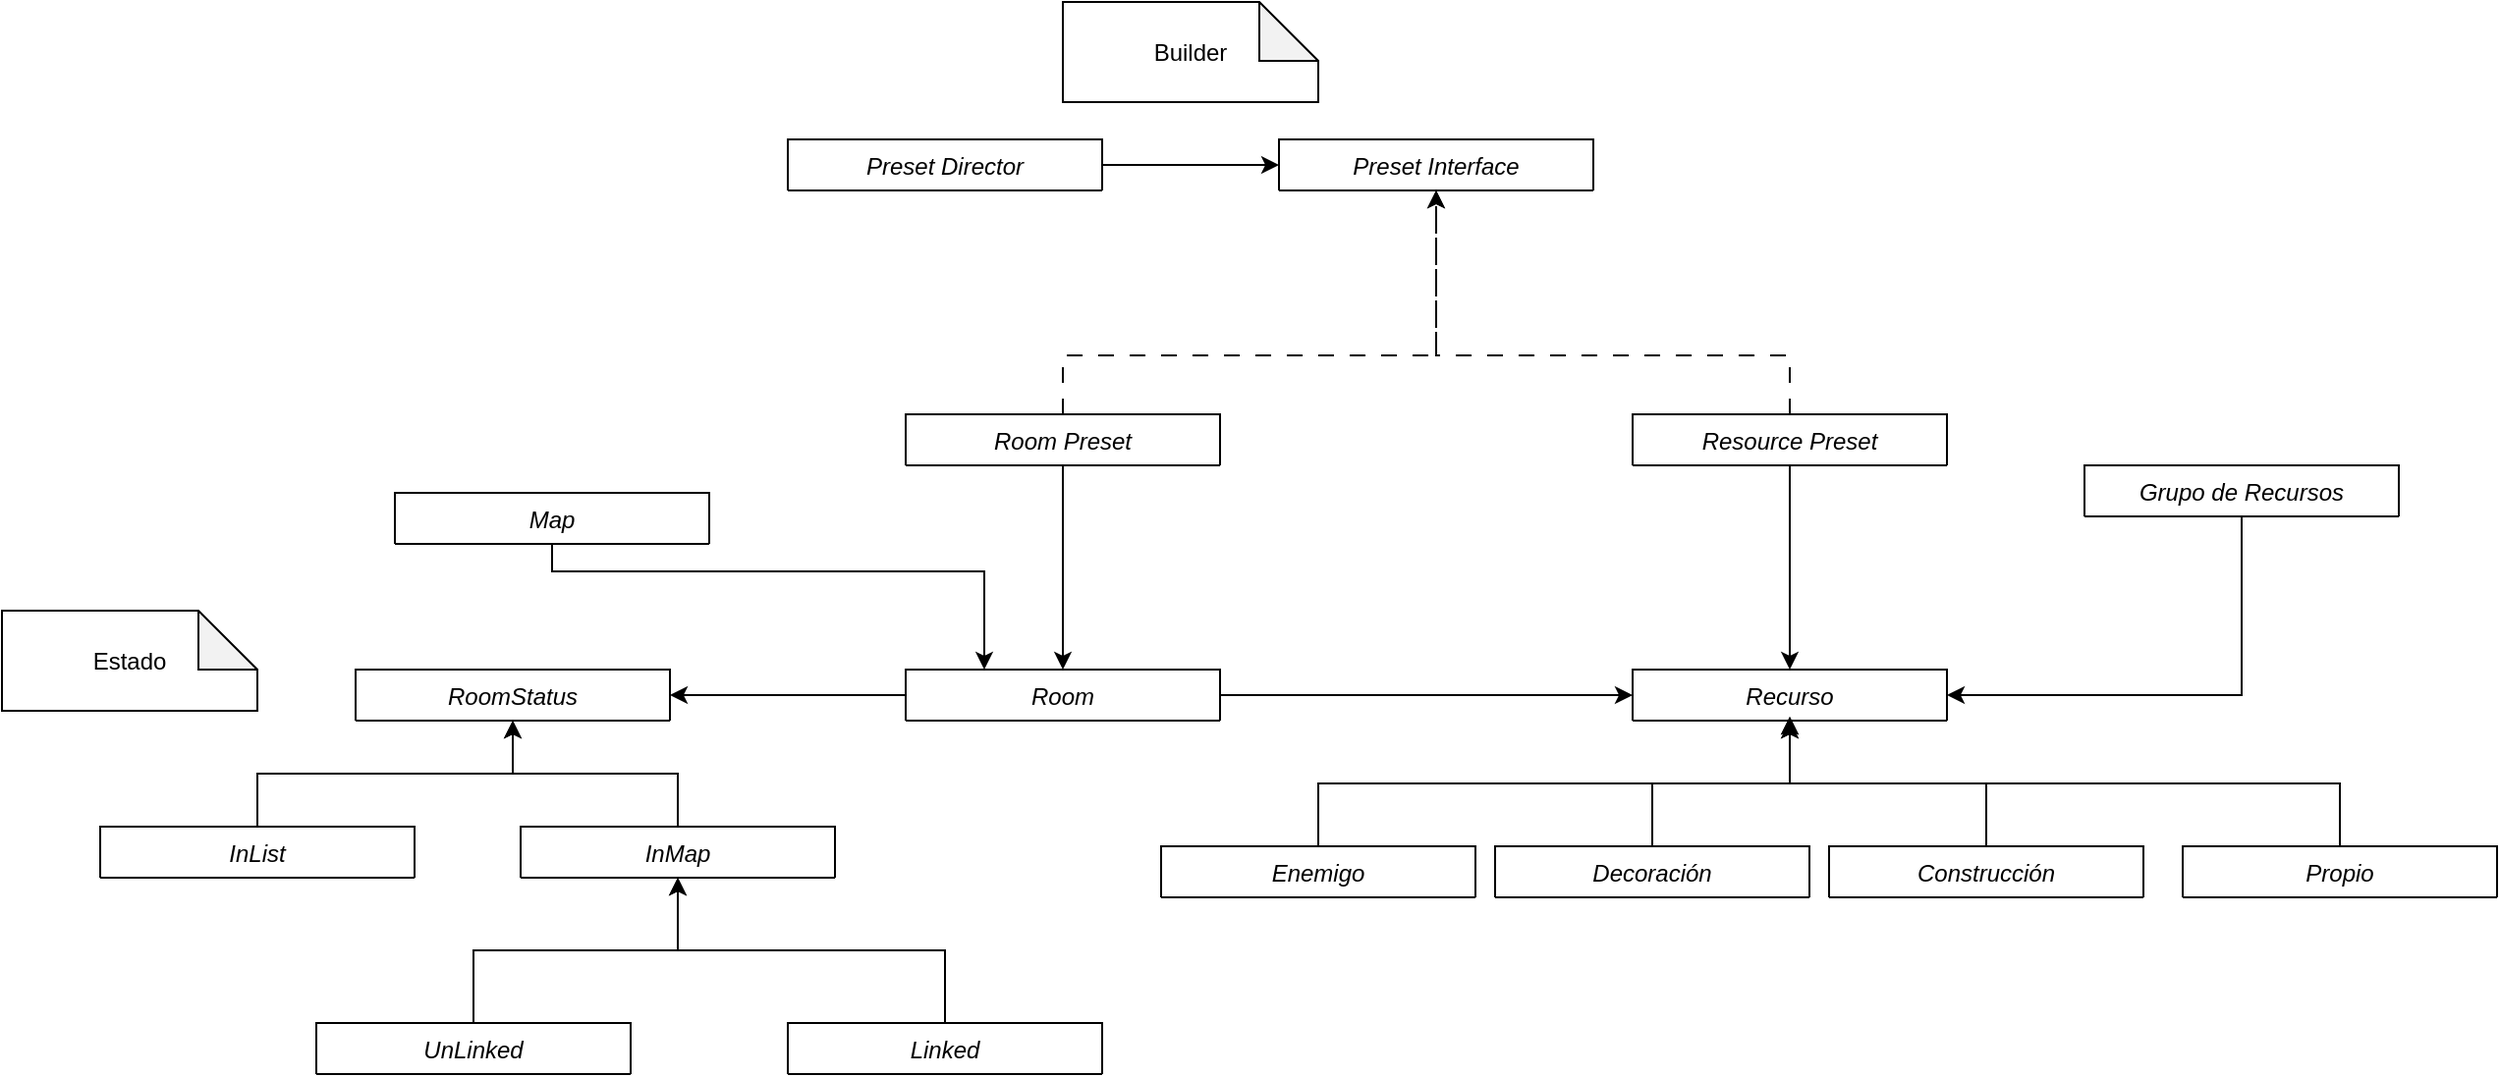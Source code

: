 <mxfile version="22.1.1" type="device">
  <diagram id="C5RBs43oDa-KdzZeNtuy" name="Page-1">
    <mxGraphModel dx="1313" dy="663" grid="1" gridSize="10" guides="1" tooltips="1" connect="1" arrows="1" fold="1" page="1" pageScale="1" pageWidth="827" pageHeight="1169" math="0" shadow="0">
      <root>
        <mxCell id="WIyWlLk6GJQsqaUBKTNV-0" />
        <mxCell id="WIyWlLk6GJQsqaUBKTNV-1" parent="WIyWlLk6GJQsqaUBKTNV-0" />
        <mxCell id="kR9Ff1547x1NYozgFtUm-50" style="edgeStyle=orthogonalEdgeStyle;rounded=0;orthogonalLoop=1;jettySize=auto;html=1;entryX=0;entryY=0.5;entryDx=0;entryDy=0;" parent="WIyWlLk6GJQsqaUBKTNV-1" source="zkfFHV4jXpPFQw0GAbJ--0" target="kR9Ff1547x1NYozgFtUm-9" edge="1">
          <mxGeometry relative="1" as="geometry" />
        </mxCell>
        <mxCell id="kzjqkORPRitFyrtDR2W_-24" style="edgeStyle=orthogonalEdgeStyle;rounded=0;orthogonalLoop=1;jettySize=auto;html=1;" edge="1" parent="WIyWlLk6GJQsqaUBKTNV-1" source="zkfFHV4jXpPFQw0GAbJ--0" target="kzjqkORPRitFyrtDR2W_-4">
          <mxGeometry relative="1" as="geometry" />
        </mxCell>
        <mxCell id="zkfFHV4jXpPFQw0GAbJ--0" value="Room" style="swimlane;fontStyle=2;align=center;verticalAlign=top;childLayout=stackLayout;horizontal=1;startSize=26;horizontalStack=0;resizeParent=1;resizeLast=0;collapsible=1;marginBottom=0;rounded=0;shadow=0;strokeWidth=1;" parent="WIyWlLk6GJQsqaUBKTNV-1" vertex="1" collapsed="1">
          <mxGeometry x="640" y="600" width="160" height="26" as="geometry">
            <mxRectangle x="140" y="150" width="160" height="86" as="alternateBounds" />
          </mxGeometry>
        </mxCell>
        <mxCell id="zkfFHV4jXpPFQw0GAbJ--1" value="Nombre : String" style="text;align=left;verticalAlign=top;spacingLeft=4;spacingRight=4;overflow=hidden;rotatable=0;points=[[0,0.5],[1,0.5]];portConstraint=eastwest;" parent="zkfFHV4jXpPFQw0GAbJ--0" vertex="1">
          <mxGeometry y="26" width="160" height="26" as="geometry" />
        </mxCell>
        <mxCell id="zkfFHV4jXpPFQw0GAbJ--2" value="Tamaño : int x int" style="text;align=left;verticalAlign=top;spacingLeft=4;spacingRight=4;overflow=hidden;rotatable=0;points=[[0,0.5],[1,0.5]];portConstraint=eastwest;rounded=0;shadow=0;html=0;" parent="zkfFHV4jXpPFQw0GAbJ--0" vertex="1">
          <mxGeometry y="52" width="160" height="26" as="geometry" />
        </mxCell>
        <mxCell id="zkfFHV4jXpPFQw0GAbJ--4" value="" style="line;html=1;strokeWidth=1;align=left;verticalAlign=middle;spacingTop=-1;spacingLeft=3;spacingRight=3;rotatable=0;labelPosition=right;points=[];portConstraint=eastwest;" parent="zkfFHV4jXpPFQw0GAbJ--0" vertex="1">
          <mxGeometry y="78" width="160" height="8" as="geometry" />
        </mxCell>
        <mxCell id="kR9Ff1547x1NYozgFtUm-9" value="Recurso" style="swimlane;fontStyle=2;align=center;verticalAlign=top;childLayout=stackLayout;horizontal=1;startSize=26;horizontalStack=0;resizeParent=1;resizeLast=0;collapsible=1;marginBottom=0;rounded=0;shadow=0;strokeWidth=1;" parent="WIyWlLk6GJQsqaUBKTNV-1" vertex="1" collapsed="1">
          <mxGeometry x="1010" y="600" width="160" height="26" as="geometry">
            <mxRectangle x="140" y="150" width="160" height="86" as="alternateBounds" />
          </mxGeometry>
        </mxCell>
        <mxCell id="kR9Ff1547x1NYozgFtUm-10" value="Nombre : String" style="text;align=left;verticalAlign=top;spacingLeft=4;spacingRight=4;overflow=hidden;rotatable=0;points=[[0,0.5],[1,0.5]];portConstraint=eastwest;" parent="kR9Ff1547x1NYozgFtUm-9" vertex="1">
          <mxGeometry y="26" width="160" height="26" as="geometry" />
        </mxCell>
        <mxCell id="kR9Ff1547x1NYozgFtUm-11" value="Tamaño : int x int" style="text;align=left;verticalAlign=top;spacingLeft=4;spacingRight=4;overflow=hidden;rotatable=0;points=[[0,0.5],[1,0.5]];portConstraint=eastwest;rounded=0;shadow=0;html=0;" parent="kR9Ff1547x1NYozgFtUm-9" vertex="1">
          <mxGeometry y="52" width="160" height="26" as="geometry" />
        </mxCell>
        <mxCell id="kR9Ff1547x1NYozgFtUm-12" value="" style="line;html=1;strokeWidth=1;align=left;verticalAlign=middle;spacingTop=-1;spacingLeft=3;spacingRight=3;rotatable=0;labelPosition=right;points=[];portConstraint=eastwest;" parent="kR9Ff1547x1NYozgFtUm-9" vertex="1">
          <mxGeometry y="78" width="160" height="8" as="geometry" />
        </mxCell>
        <mxCell id="kR9Ff1547x1NYozgFtUm-17" style="edgeStyle=orthogonalEdgeStyle;rounded=0;orthogonalLoop=1;jettySize=auto;html=1;entryX=1;entryY=0.5;entryDx=0;entryDy=0;exitX=0.5;exitY=1;exitDx=0;exitDy=0;" parent="WIyWlLk6GJQsqaUBKTNV-1" source="kR9Ff1547x1NYozgFtUm-13" target="kR9Ff1547x1NYozgFtUm-9" edge="1">
          <mxGeometry relative="1" as="geometry">
            <mxPoint x="1380" y="560" as="sourcePoint" />
            <mxPoint x="1230" y="651.0" as="targetPoint" />
          </mxGeometry>
        </mxCell>
        <mxCell id="kR9Ff1547x1NYozgFtUm-13" value="Grupo de Recursos" style="swimlane;fontStyle=2;align=center;verticalAlign=top;childLayout=stackLayout;horizontal=1;startSize=26;horizontalStack=0;resizeParent=1;resizeLast=0;collapsible=1;marginBottom=0;rounded=0;shadow=0;strokeWidth=1;" parent="WIyWlLk6GJQsqaUBKTNV-1" vertex="1" collapsed="1">
          <mxGeometry x="1240" y="496" width="160" height="26" as="geometry">
            <mxRectangle x="140" y="150" width="160" height="86" as="alternateBounds" />
          </mxGeometry>
        </mxCell>
        <mxCell id="kR9Ff1547x1NYozgFtUm-14" value="Nombre : String" style="text;align=left;verticalAlign=top;spacingLeft=4;spacingRight=4;overflow=hidden;rotatable=0;points=[[0,0.5],[1,0.5]];portConstraint=eastwest;" parent="kR9Ff1547x1NYozgFtUm-13" vertex="1">
          <mxGeometry y="26" width="160" height="26" as="geometry" />
        </mxCell>
        <mxCell id="kR9Ff1547x1NYozgFtUm-15" value="Tamaño : int x int" style="text;align=left;verticalAlign=top;spacingLeft=4;spacingRight=4;overflow=hidden;rotatable=0;points=[[0,0.5],[1,0.5]];portConstraint=eastwest;rounded=0;shadow=0;html=0;" parent="kR9Ff1547x1NYozgFtUm-13" vertex="1">
          <mxGeometry y="52" width="160" height="26" as="geometry" />
        </mxCell>
        <mxCell id="kR9Ff1547x1NYozgFtUm-16" value="" style="line;html=1;strokeWidth=1;align=left;verticalAlign=middle;spacingTop=-1;spacingLeft=3;spacingRight=3;rotatable=0;labelPosition=right;points=[];portConstraint=eastwest;" parent="kR9Ff1547x1NYozgFtUm-13" vertex="1">
          <mxGeometry y="78" width="160" height="8" as="geometry" />
        </mxCell>
        <mxCell id="kR9Ff1547x1NYozgFtUm-30" style="edgeStyle=orthogonalEdgeStyle;rounded=0;orthogonalLoop=1;jettySize=auto;html=1;entryX=0.5;entryY=1;entryDx=0;entryDy=0;exitX=0.5;exitY=0;exitDx=0;exitDy=0;" parent="WIyWlLk6GJQsqaUBKTNV-1" source="kR9Ff1547x1NYozgFtUm-22" target="kR9Ff1547x1NYozgFtUm-9" edge="1">
          <mxGeometry relative="1" as="geometry" />
        </mxCell>
        <mxCell id="kR9Ff1547x1NYozgFtUm-18" value="Enemigo" style="swimlane;fontStyle=2;align=center;verticalAlign=top;childLayout=stackLayout;horizontal=1;startSize=26;horizontalStack=0;resizeParent=1;resizeLast=0;collapsible=1;marginBottom=0;rounded=0;shadow=0;strokeWidth=1;" parent="WIyWlLk6GJQsqaUBKTNV-1" vertex="1" collapsed="1">
          <mxGeometry x="770" y="690" width="160" height="26" as="geometry">
            <mxRectangle x="140" y="150" width="160" height="86" as="alternateBounds" />
          </mxGeometry>
        </mxCell>
        <mxCell id="kR9Ff1547x1NYozgFtUm-19" value="Nombre : String" style="text;align=left;verticalAlign=top;spacingLeft=4;spacingRight=4;overflow=hidden;rotatable=0;points=[[0,0.5],[1,0.5]];portConstraint=eastwest;" parent="kR9Ff1547x1NYozgFtUm-18" vertex="1">
          <mxGeometry y="26" width="160" height="26" as="geometry" />
        </mxCell>
        <mxCell id="kR9Ff1547x1NYozgFtUm-20" value="Tamaño : int x int" style="text;align=left;verticalAlign=top;spacingLeft=4;spacingRight=4;overflow=hidden;rotatable=0;points=[[0,0.5],[1,0.5]];portConstraint=eastwest;rounded=0;shadow=0;html=0;" parent="kR9Ff1547x1NYozgFtUm-18" vertex="1">
          <mxGeometry y="52" width="160" height="26" as="geometry" />
        </mxCell>
        <mxCell id="kR9Ff1547x1NYozgFtUm-21" value="" style="line;html=1;strokeWidth=1;align=left;verticalAlign=middle;spacingTop=-1;spacingLeft=3;spacingRight=3;rotatable=0;labelPosition=right;points=[];portConstraint=eastwest;" parent="kR9Ff1547x1NYozgFtUm-18" vertex="1">
          <mxGeometry y="78" width="160" height="8" as="geometry" />
        </mxCell>
        <mxCell id="kR9Ff1547x1NYozgFtUm-31" style="edgeStyle=orthogonalEdgeStyle;rounded=0;orthogonalLoop=1;jettySize=auto;html=1;entryX=0.5;entryY=1;entryDx=0;entryDy=0;exitX=0.5;exitY=0;exitDx=0;exitDy=0;" parent="WIyWlLk6GJQsqaUBKTNV-1" source="kR9Ff1547x1NYozgFtUm-18" target="kR9Ff1547x1NYozgFtUm-9" edge="1">
          <mxGeometry relative="1" as="geometry" />
        </mxCell>
        <mxCell id="kR9Ff1547x1NYozgFtUm-22" value="Decoración" style="swimlane;fontStyle=2;align=center;verticalAlign=top;childLayout=stackLayout;horizontal=1;startSize=26;horizontalStack=0;resizeParent=1;resizeLast=0;collapsible=1;marginBottom=0;rounded=0;shadow=0;strokeWidth=1;" parent="WIyWlLk6GJQsqaUBKTNV-1" vertex="1" collapsed="1">
          <mxGeometry x="940" y="690" width="160" height="26" as="geometry">
            <mxRectangle x="140" y="150" width="160" height="86" as="alternateBounds" />
          </mxGeometry>
        </mxCell>
        <mxCell id="kR9Ff1547x1NYozgFtUm-23" value="Nombre : String" style="text;align=left;verticalAlign=top;spacingLeft=4;spacingRight=4;overflow=hidden;rotatable=0;points=[[0,0.5],[1,0.5]];portConstraint=eastwest;" parent="kR9Ff1547x1NYozgFtUm-22" vertex="1">
          <mxGeometry y="26" width="160" height="26" as="geometry" />
        </mxCell>
        <mxCell id="kR9Ff1547x1NYozgFtUm-24" value="Tamaño : int x int" style="text;align=left;verticalAlign=top;spacingLeft=4;spacingRight=4;overflow=hidden;rotatable=0;points=[[0,0.5],[1,0.5]];portConstraint=eastwest;rounded=0;shadow=0;html=0;" parent="kR9Ff1547x1NYozgFtUm-22" vertex="1">
          <mxGeometry y="52" width="160" height="26" as="geometry" />
        </mxCell>
        <mxCell id="kR9Ff1547x1NYozgFtUm-25" value="" style="line;html=1;strokeWidth=1;align=left;verticalAlign=middle;spacingTop=-1;spacingLeft=3;spacingRight=3;rotatable=0;labelPosition=right;points=[];portConstraint=eastwest;" parent="kR9Ff1547x1NYozgFtUm-22" vertex="1">
          <mxGeometry y="78" width="160" height="8" as="geometry" />
        </mxCell>
        <mxCell id="kR9Ff1547x1NYozgFtUm-32" style="edgeStyle=orthogonalEdgeStyle;rounded=0;orthogonalLoop=1;jettySize=auto;html=1;entryX=0.5;entryY=1;entryDx=0;entryDy=0;exitX=0.5;exitY=0;exitDx=0;exitDy=0;" parent="WIyWlLk6GJQsqaUBKTNV-1" source="kR9Ff1547x1NYozgFtUm-26" edge="1">
          <mxGeometry relative="1" as="geometry">
            <mxPoint x="1280" y="688" as="sourcePoint" />
            <mxPoint x="1090" y="624" as="targetPoint" />
            <Array as="points">
              <mxPoint x="1190" y="658" />
              <mxPoint x="1090" y="658" />
            </Array>
          </mxGeometry>
        </mxCell>
        <mxCell id="kR9Ff1547x1NYozgFtUm-26" value="Construcción" style="swimlane;fontStyle=2;align=center;verticalAlign=top;childLayout=stackLayout;horizontal=1;startSize=26;horizontalStack=0;resizeParent=1;resizeLast=0;collapsible=1;marginBottom=0;rounded=0;shadow=0;strokeWidth=1;" parent="WIyWlLk6GJQsqaUBKTNV-1" vertex="1" collapsed="1">
          <mxGeometry x="1110" y="690" width="160" height="26" as="geometry">
            <mxRectangle x="140" y="150" width="160" height="86" as="alternateBounds" />
          </mxGeometry>
        </mxCell>
        <mxCell id="kR9Ff1547x1NYozgFtUm-27" value="Nombre : String" style="text;align=left;verticalAlign=top;spacingLeft=4;spacingRight=4;overflow=hidden;rotatable=0;points=[[0,0.5],[1,0.5]];portConstraint=eastwest;" parent="kR9Ff1547x1NYozgFtUm-26" vertex="1">
          <mxGeometry y="26" width="160" height="26" as="geometry" />
        </mxCell>
        <mxCell id="kR9Ff1547x1NYozgFtUm-28" value="Tamaño : int x int" style="text;align=left;verticalAlign=top;spacingLeft=4;spacingRight=4;overflow=hidden;rotatable=0;points=[[0,0.5],[1,0.5]];portConstraint=eastwest;rounded=0;shadow=0;html=0;" parent="kR9Ff1547x1NYozgFtUm-26" vertex="1">
          <mxGeometry y="52" width="160" height="26" as="geometry" />
        </mxCell>
        <mxCell id="kR9Ff1547x1NYozgFtUm-29" value="" style="line;html=1;strokeWidth=1;align=left;verticalAlign=middle;spacingTop=-1;spacingLeft=3;spacingRight=3;rotatable=0;labelPosition=right;points=[];portConstraint=eastwest;" parent="kR9Ff1547x1NYozgFtUm-26" vertex="1">
          <mxGeometry y="78" width="160" height="8" as="geometry" />
        </mxCell>
        <mxCell id="kR9Ff1547x1NYozgFtUm-37" style="edgeStyle=orthogonalEdgeStyle;rounded=0;orthogonalLoop=1;jettySize=auto;html=1;exitX=0.5;exitY=0;exitDx=0;exitDy=0;" parent="WIyWlLk6GJQsqaUBKTNV-1" source="kR9Ff1547x1NYozgFtUm-33" edge="1">
          <mxGeometry relative="1" as="geometry">
            <mxPoint x="1460" y="688" as="sourcePoint" />
            <mxPoint x="1090" y="624" as="targetPoint" />
            <Array as="points">
              <mxPoint x="1370" y="658" />
              <mxPoint x="1090" y="658" />
            </Array>
          </mxGeometry>
        </mxCell>
        <mxCell id="kR9Ff1547x1NYozgFtUm-33" value="Propio" style="swimlane;fontStyle=2;align=center;verticalAlign=top;childLayout=stackLayout;horizontal=1;startSize=26;horizontalStack=0;resizeParent=1;resizeLast=0;collapsible=1;marginBottom=0;rounded=0;shadow=0;strokeWidth=1;" parent="WIyWlLk6GJQsqaUBKTNV-1" vertex="1" collapsed="1">
          <mxGeometry x="1290" y="690" width="160" height="26" as="geometry">
            <mxRectangle x="140" y="150" width="160" height="86" as="alternateBounds" />
          </mxGeometry>
        </mxCell>
        <mxCell id="kR9Ff1547x1NYozgFtUm-34" value="Nombre : String" style="text;align=left;verticalAlign=top;spacingLeft=4;spacingRight=4;overflow=hidden;rotatable=0;points=[[0,0.5],[1,0.5]];portConstraint=eastwest;" parent="kR9Ff1547x1NYozgFtUm-33" vertex="1">
          <mxGeometry y="26" width="160" height="26" as="geometry" />
        </mxCell>
        <mxCell id="kR9Ff1547x1NYozgFtUm-35" value="Tamaño : int x int" style="text;align=left;verticalAlign=top;spacingLeft=4;spacingRight=4;overflow=hidden;rotatable=0;points=[[0,0.5],[1,0.5]];portConstraint=eastwest;rounded=0;shadow=0;html=0;" parent="kR9Ff1547x1NYozgFtUm-33" vertex="1">
          <mxGeometry y="52" width="160" height="26" as="geometry" />
        </mxCell>
        <mxCell id="kR9Ff1547x1NYozgFtUm-36" value="" style="line;html=1;strokeWidth=1;align=left;verticalAlign=middle;spacingTop=-1;spacingLeft=3;spacingRight=3;rotatable=0;labelPosition=right;points=[];portConstraint=eastwest;" parent="kR9Ff1547x1NYozgFtUm-33" vertex="1">
          <mxGeometry y="78" width="160" height="8" as="geometry" />
        </mxCell>
        <mxCell id="kzjqkORPRitFyrtDR2W_-2" value="Estado" style="shape=note;whiteSpace=wrap;html=1;backgroundOutline=1;darkOpacity=0.05;" vertex="1" parent="WIyWlLk6GJQsqaUBKTNV-1">
          <mxGeometry x="180" y="570" width="130" height="51" as="geometry" />
        </mxCell>
        <mxCell id="kzjqkORPRitFyrtDR2W_-4" value="RoomStatus" style="swimlane;fontStyle=2;align=center;verticalAlign=top;childLayout=stackLayout;horizontal=1;startSize=26;horizontalStack=0;resizeParent=1;resizeLast=0;collapsible=1;marginBottom=0;rounded=0;shadow=0;strokeWidth=1;" vertex="1" collapsed="1" parent="WIyWlLk6GJQsqaUBKTNV-1">
          <mxGeometry x="360" y="600" width="160" height="26" as="geometry">
            <mxRectangle x="140" y="150" width="160" height="86" as="alternateBounds" />
          </mxGeometry>
        </mxCell>
        <mxCell id="kzjqkORPRitFyrtDR2W_-5" value="Nombre : String" style="text;align=left;verticalAlign=top;spacingLeft=4;spacingRight=4;overflow=hidden;rotatable=0;points=[[0,0.5],[1,0.5]];portConstraint=eastwest;" vertex="1" parent="kzjqkORPRitFyrtDR2W_-4">
          <mxGeometry y="26" width="160" height="26" as="geometry" />
        </mxCell>
        <mxCell id="kzjqkORPRitFyrtDR2W_-6" value="Tamaño : int x int" style="text;align=left;verticalAlign=top;spacingLeft=4;spacingRight=4;overflow=hidden;rotatable=0;points=[[0,0.5],[1,0.5]];portConstraint=eastwest;rounded=0;shadow=0;html=0;" vertex="1" parent="kzjqkORPRitFyrtDR2W_-4">
          <mxGeometry y="52" width="160" height="26" as="geometry" />
        </mxCell>
        <mxCell id="kzjqkORPRitFyrtDR2W_-7" value="" style="line;html=1;strokeWidth=1;align=left;verticalAlign=middle;spacingTop=-1;spacingLeft=3;spacingRight=3;rotatable=0;labelPosition=right;points=[];portConstraint=eastwest;" vertex="1" parent="kzjqkORPRitFyrtDR2W_-4">
          <mxGeometry y="78" width="160" height="8" as="geometry" />
        </mxCell>
        <mxCell id="kzjqkORPRitFyrtDR2W_-22" style="edgeStyle=orthogonalEdgeStyle;rounded=0;orthogonalLoop=1;jettySize=auto;html=1;entryX=0.5;entryY=1;entryDx=0;entryDy=0;" edge="1" parent="WIyWlLk6GJQsqaUBKTNV-1" source="kzjqkORPRitFyrtDR2W_-8" target="kzjqkORPRitFyrtDR2W_-4">
          <mxGeometry relative="1" as="geometry" />
        </mxCell>
        <mxCell id="kzjqkORPRitFyrtDR2W_-8" value="InList" style="swimlane;fontStyle=2;align=center;verticalAlign=top;childLayout=stackLayout;horizontal=1;startSize=26;horizontalStack=0;resizeParent=1;resizeLast=0;collapsible=1;marginBottom=0;rounded=0;shadow=0;strokeWidth=1;" vertex="1" collapsed="1" parent="WIyWlLk6GJQsqaUBKTNV-1">
          <mxGeometry x="230" y="680" width="160" height="26" as="geometry">
            <mxRectangle x="140" y="150" width="160" height="86" as="alternateBounds" />
          </mxGeometry>
        </mxCell>
        <mxCell id="kzjqkORPRitFyrtDR2W_-9" value="Nombre : String" style="text;align=left;verticalAlign=top;spacingLeft=4;spacingRight=4;overflow=hidden;rotatable=0;points=[[0,0.5],[1,0.5]];portConstraint=eastwest;" vertex="1" parent="kzjqkORPRitFyrtDR2W_-8">
          <mxGeometry y="26" width="160" height="26" as="geometry" />
        </mxCell>
        <mxCell id="kzjqkORPRitFyrtDR2W_-10" value="Tamaño : int x int" style="text;align=left;verticalAlign=top;spacingLeft=4;spacingRight=4;overflow=hidden;rotatable=0;points=[[0,0.5],[1,0.5]];portConstraint=eastwest;rounded=0;shadow=0;html=0;" vertex="1" parent="kzjqkORPRitFyrtDR2W_-8">
          <mxGeometry y="52" width="160" height="26" as="geometry" />
        </mxCell>
        <mxCell id="kzjqkORPRitFyrtDR2W_-11" value="" style="line;html=1;strokeWidth=1;align=left;verticalAlign=middle;spacingTop=-1;spacingLeft=3;spacingRight=3;rotatable=0;labelPosition=right;points=[];portConstraint=eastwest;" vertex="1" parent="kzjqkORPRitFyrtDR2W_-8">
          <mxGeometry y="78" width="160" height="8" as="geometry" />
        </mxCell>
        <mxCell id="kzjqkORPRitFyrtDR2W_-21" style="edgeStyle=orthogonalEdgeStyle;rounded=0;orthogonalLoop=1;jettySize=auto;html=1;entryX=0.5;entryY=1;entryDx=0;entryDy=0;" edge="1" parent="WIyWlLk6GJQsqaUBKTNV-1" source="kzjqkORPRitFyrtDR2W_-12" target="kzjqkORPRitFyrtDR2W_-4">
          <mxGeometry relative="1" as="geometry" />
        </mxCell>
        <mxCell id="kzjqkORPRitFyrtDR2W_-12" value="InMap" style="swimlane;fontStyle=2;align=center;verticalAlign=top;childLayout=stackLayout;horizontal=1;startSize=26;horizontalStack=0;resizeParent=1;resizeLast=0;collapsible=1;marginBottom=0;rounded=0;shadow=0;strokeWidth=1;" vertex="1" collapsed="1" parent="WIyWlLk6GJQsqaUBKTNV-1">
          <mxGeometry x="444" y="680" width="160" height="26" as="geometry">
            <mxRectangle x="140" y="150" width="160" height="86" as="alternateBounds" />
          </mxGeometry>
        </mxCell>
        <mxCell id="kzjqkORPRitFyrtDR2W_-13" value="Nombre : String" style="text;align=left;verticalAlign=top;spacingLeft=4;spacingRight=4;overflow=hidden;rotatable=0;points=[[0,0.5],[1,0.5]];portConstraint=eastwest;" vertex="1" parent="kzjqkORPRitFyrtDR2W_-12">
          <mxGeometry y="26" width="160" height="26" as="geometry" />
        </mxCell>
        <mxCell id="kzjqkORPRitFyrtDR2W_-14" value="Tamaño : int x int" style="text;align=left;verticalAlign=top;spacingLeft=4;spacingRight=4;overflow=hidden;rotatable=0;points=[[0,0.5],[1,0.5]];portConstraint=eastwest;rounded=0;shadow=0;html=0;" vertex="1" parent="kzjqkORPRitFyrtDR2W_-12">
          <mxGeometry y="52" width="160" height="26" as="geometry" />
        </mxCell>
        <mxCell id="kzjqkORPRitFyrtDR2W_-15" value="" style="line;html=1;strokeWidth=1;align=left;verticalAlign=middle;spacingTop=-1;spacingLeft=3;spacingRight=3;rotatable=0;labelPosition=right;points=[];portConstraint=eastwest;" vertex="1" parent="kzjqkORPRitFyrtDR2W_-12">
          <mxGeometry y="78" width="160" height="8" as="geometry" />
        </mxCell>
        <mxCell id="kzjqkORPRitFyrtDR2W_-55" style="edgeStyle=orthogonalEdgeStyle;rounded=0;orthogonalLoop=1;jettySize=auto;html=1;entryX=0.5;entryY=1;entryDx=0;entryDy=0;" edge="1" parent="WIyWlLk6GJQsqaUBKTNV-1" source="kzjqkORPRitFyrtDR2W_-16" target="kzjqkORPRitFyrtDR2W_-12">
          <mxGeometry relative="1" as="geometry" />
        </mxCell>
        <mxCell id="kzjqkORPRitFyrtDR2W_-16" value="Linked" style="swimlane;fontStyle=2;align=center;verticalAlign=top;childLayout=stackLayout;horizontal=1;startSize=26;horizontalStack=0;resizeParent=1;resizeLast=0;collapsible=1;marginBottom=0;rounded=0;shadow=0;strokeWidth=1;" vertex="1" collapsed="1" parent="WIyWlLk6GJQsqaUBKTNV-1">
          <mxGeometry x="580" y="780" width="160" height="26" as="geometry">
            <mxRectangle x="140" y="150" width="160" height="86" as="alternateBounds" />
          </mxGeometry>
        </mxCell>
        <mxCell id="kzjqkORPRitFyrtDR2W_-17" value="Nombre : String" style="text;align=left;verticalAlign=top;spacingLeft=4;spacingRight=4;overflow=hidden;rotatable=0;points=[[0,0.5],[1,0.5]];portConstraint=eastwest;" vertex="1" parent="kzjqkORPRitFyrtDR2W_-16">
          <mxGeometry y="26" width="160" height="26" as="geometry" />
        </mxCell>
        <mxCell id="kzjqkORPRitFyrtDR2W_-18" value="Tamaño : int x int" style="text;align=left;verticalAlign=top;spacingLeft=4;spacingRight=4;overflow=hidden;rotatable=0;points=[[0,0.5],[1,0.5]];portConstraint=eastwest;rounded=0;shadow=0;html=0;" vertex="1" parent="kzjqkORPRitFyrtDR2W_-16">
          <mxGeometry y="52" width="160" height="26" as="geometry" />
        </mxCell>
        <mxCell id="kzjqkORPRitFyrtDR2W_-19" value="" style="line;html=1;strokeWidth=1;align=left;verticalAlign=middle;spacingTop=-1;spacingLeft=3;spacingRight=3;rotatable=0;labelPosition=right;points=[];portConstraint=eastwest;" vertex="1" parent="kzjqkORPRitFyrtDR2W_-16">
          <mxGeometry y="78" width="160" height="8" as="geometry" />
        </mxCell>
        <mxCell id="kzjqkORPRitFyrtDR2W_-25" value="Preset Interface" style="swimlane;fontStyle=2;align=center;verticalAlign=top;childLayout=stackLayout;horizontal=1;startSize=26;horizontalStack=0;resizeParent=1;resizeLast=0;collapsible=1;marginBottom=0;rounded=0;shadow=0;strokeWidth=1;" vertex="1" collapsed="1" parent="WIyWlLk6GJQsqaUBKTNV-1">
          <mxGeometry x="830" y="330" width="160" height="26" as="geometry">
            <mxRectangle x="140" y="150" width="160" height="86" as="alternateBounds" />
          </mxGeometry>
        </mxCell>
        <mxCell id="kzjqkORPRitFyrtDR2W_-26" value="Nombre : String" style="text;align=left;verticalAlign=top;spacingLeft=4;spacingRight=4;overflow=hidden;rotatable=0;points=[[0,0.5],[1,0.5]];portConstraint=eastwest;" vertex="1" parent="kzjqkORPRitFyrtDR2W_-25">
          <mxGeometry y="26" width="160" height="26" as="geometry" />
        </mxCell>
        <mxCell id="kzjqkORPRitFyrtDR2W_-27" value="Tamaño : int x int" style="text;align=left;verticalAlign=top;spacingLeft=4;spacingRight=4;overflow=hidden;rotatable=0;points=[[0,0.5],[1,0.5]];portConstraint=eastwest;rounded=0;shadow=0;html=0;" vertex="1" parent="kzjqkORPRitFyrtDR2W_-25">
          <mxGeometry y="52" width="160" height="26" as="geometry" />
        </mxCell>
        <mxCell id="kzjqkORPRitFyrtDR2W_-28" value="" style="line;html=1;strokeWidth=1;align=left;verticalAlign=middle;spacingTop=-1;spacingLeft=3;spacingRight=3;rotatable=0;labelPosition=right;points=[];portConstraint=eastwest;" vertex="1" parent="kzjqkORPRitFyrtDR2W_-25">
          <mxGeometry y="78" width="160" height="8" as="geometry" />
        </mxCell>
        <mxCell id="kzjqkORPRitFyrtDR2W_-30" value="Builder" style="shape=note;whiteSpace=wrap;html=1;backgroundOutline=1;darkOpacity=0.05;" vertex="1" parent="WIyWlLk6GJQsqaUBKTNV-1">
          <mxGeometry x="720" y="260" width="130" height="51" as="geometry" />
        </mxCell>
        <mxCell id="kzjqkORPRitFyrtDR2W_-40" style="edgeStyle=orthogonalEdgeStyle;rounded=0;orthogonalLoop=1;jettySize=auto;html=1;exitX=0.5;exitY=1;exitDx=0;exitDy=0;entryX=0.5;entryY=0;entryDx=0;entryDy=0;" edge="1" parent="WIyWlLk6GJQsqaUBKTNV-1" source="kzjqkORPRitFyrtDR2W_-31" target="zkfFHV4jXpPFQw0GAbJ--0">
          <mxGeometry relative="1" as="geometry" />
        </mxCell>
        <mxCell id="kzjqkORPRitFyrtDR2W_-42" style="edgeStyle=orthogonalEdgeStyle;rounded=0;orthogonalLoop=1;jettySize=auto;html=1;entryX=0.5;entryY=1;entryDx=0;entryDy=0;dashed=1;dashPattern=8 8;" edge="1" parent="WIyWlLk6GJQsqaUBKTNV-1" source="kzjqkORPRitFyrtDR2W_-31" target="kzjqkORPRitFyrtDR2W_-25">
          <mxGeometry relative="1" as="geometry">
            <Array as="points">
              <mxPoint x="720" y="440" />
              <mxPoint x="910" y="440" />
            </Array>
          </mxGeometry>
        </mxCell>
        <mxCell id="kzjqkORPRitFyrtDR2W_-31" value="Room Preset" style="swimlane;fontStyle=2;align=center;verticalAlign=top;childLayout=stackLayout;horizontal=1;startSize=26;horizontalStack=0;resizeParent=1;resizeLast=0;collapsible=1;marginBottom=0;rounded=0;shadow=0;strokeWidth=1;" vertex="1" collapsed="1" parent="WIyWlLk6GJQsqaUBKTNV-1">
          <mxGeometry x="640" y="470" width="160" height="26" as="geometry">
            <mxRectangle x="140" y="150" width="160" height="86" as="alternateBounds" />
          </mxGeometry>
        </mxCell>
        <mxCell id="kzjqkORPRitFyrtDR2W_-32" value="Nombre : String" style="text;align=left;verticalAlign=top;spacingLeft=4;spacingRight=4;overflow=hidden;rotatable=0;points=[[0,0.5],[1,0.5]];portConstraint=eastwest;" vertex="1" parent="kzjqkORPRitFyrtDR2W_-31">
          <mxGeometry y="26" width="160" height="26" as="geometry" />
        </mxCell>
        <mxCell id="kzjqkORPRitFyrtDR2W_-33" value="Tamaño : int x int" style="text;align=left;verticalAlign=top;spacingLeft=4;spacingRight=4;overflow=hidden;rotatable=0;points=[[0,0.5],[1,0.5]];portConstraint=eastwest;rounded=0;shadow=0;html=0;" vertex="1" parent="kzjqkORPRitFyrtDR2W_-31">
          <mxGeometry y="52" width="160" height="26" as="geometry" />
        </mxCell>
        <mxCell id="kzjqkORPRitFyrtDR2W_-34" value="" style="line;html=1;strokeWidth=1;align=left;verticalAlign=middle;spacingTop=-1;spacingLeft=3;spacingRight=3;rotatable=0;labelPosition=right;points=[];portConstraint=eastwest;" vertex="1" parent="kzjqkORPRitFyrtDR2W_-31">
          <mxGeometry y="78" width="160" height="8" as="geometry" />
        </mxCell>
        <mxCell id="kzjqkORPRitFyrtDR2W_-39" style="edgeStyle=orthogonalEdgeStyle;rounded=0;orthogonalLoop=1;jettySize=auto;html=1;entryX=0.5;entryY=0;entryDx=0;entryDy=0;" edge="1" parent="WIyWlLk6GJQsqaUBKTNV-1" source="kzjqkORPRitFyrtDR2W_-35" target="kR9Ff1547x1NYozgFtUm-9">
          <mxGeometry relative="1" as="geometry" />
        </mxCell>
        <mxCell id="kzjqkORPRitFyrtDR2W_-41" style="edgeStyle=orthogonalEdgeStyle;rounded=0;orthogonalLoop=1;jettySize=auto;html=1;entryX=0.5;entryY=1;entryDx=0;entryDy=0;dashed=1;dashPattern=8 8;" edge="1" parent="WIyWlLk6GJQsqaUBKTNV-1" source="kzjqkORPRitFyrtDR2W_-35" target="kzjqkORPRitFyrtDR2W_-25">
          <mxGeometry relative="1" as="geometry">
            <Array as="points">
              <mxPoint x="1090" y="440" />
              <mxPoint x="910" y="440" />
            </Array>
          </mxGeometry>
        </mxCell>
        <mxCell id="kzjqkORPRitFyrtDR2W_-35" value="Resource Preset" style="swimlane;fontStyle=2;align=center;verticalAlign=top;childLayout=stackLayout;horizontal=1;startSize=26;horizontalStack=0;resizeParent=1;resizeLast=0;collapsible=1;marginBottom=0;rounded=0;shadow=0;strokeWidth=1;" vertex="1" collapsed="1" parent="WIyWlLk6GJQsqaUBKTNV-1">
          <mxGeometry x="1010" y="470" width="160" height="26" as="geometry">
            <mxRectangle x="140" y="150" width="160" height="86" as="alternateBounds" />
          </mxGeometry>
        </mxCell>
        <mxCell id="kzjqkORPRitFyrtDR2W_-36" value="Nombre : String" style="text;align=left;verticalAlign=top;spacingLeft=4;spacingRight=4;overflow=hidden;rotatable=0;points=[[0,0.5],[1,0.5]];portConstraint=eastwest;" vertex="1" parent="kzjqkORPRitFyrtDR2W_-35">
          <mxGeometry y="26" width="160" height="26" as="geometry" />
        </mxCell>
        <mxCell id="kzjqkORPRitFyrtDR2W_-37" value="Tamaño : int x int" style="text;align=left;verticalAlign=top;spacingLeft=4;spacingRight=4;overflow=hidden;rotatable=0;points=[[0,0.5],[1,0.5]];portConstraint=eastwest;rounded=0;shadow=0;html=0;" vertex="1" parent="kzjqkORPRitFyrtDR2W_-35">
          <mxGeometry y="52" width="160" height="26" as="geometry" />
        </mxCell>
        <mxCell id="kzjqkORPRitFyrtDR2W_-38" value="" style="line;html=1;strokeWidth=1;align=left;verticalAlign=middle;spacingTop=-1;spacingLeft=3;spacingRight=3;rotatable=0;labelPosition=right;points=[];portConstraint=eastwest;" vertex="1" parent="kzjqkORPRitFyrtDR2W_-35">
          <mxGeometry y="78" width="160" height="8" as="geometry" />
        </mxCell>
        <mxCell id="kzjqkORPRitFyrtDR2W_-47" style="edgeStyle=orthogonalEdgeStyle;rounded=0;orthogonalLoop=1;jettySize=auto;html=1;entryX=0;entryY=0.5;entryDx=0;entryDy=0;" edge="1" parent="WIyWlLk6GJQsqaUBKTNV-1" source="kzjqkORPRitFyrtDR2W_-43" target="kzjqkORPRitFyrtDR2W_-25">
          <mxGeometry relative="1" as="geometry" />
        </mxCell>
        <mxCell id="kzjqkORPRitFyrtDR2W_-43" value="Preset Director" style="swimlane;fontStyle=2;align=center;verticalAlign=top;childLayout=stackLayout;horizontal=1;startSize=26;horizontalStack=0;resizeParent=1;resizeLast=0;collapsible=1;marginBottom=0;rounded=0;shadow=0;strokeWidth=1;" vertex="1" collapsed="1" parent="WIyWlLk6GJQsqaUBKTNV-1">
          <mxGeometry x="580" y="330" width="160" height="26" as="geometry">
            <mxRectangle x="140" y="150" width="160" height="86" as="alternateBounds" />
          </mxGeometry>
        </mxCell>
        <mxCell id="kzjqkORPRitFyrtDR2W_-44" value="Nombre : String" style="text;align=left;verticalAlign=top;spacingLeft=4;spacingRight=4;overflow=hidden;rotatable=0;points=[[0,0.5],[1,0.5]];portConstraint=eastwest;" vertex="1" parent="kzjqkORPRitFyrtDR2W_-43">
          <mxGeometry y="26" width="160" height="26" as="geometry" />
        </mxCell>
        <mxCell id="kzjqkORPRitFyrtDR2W_-45" value="Tamaño : int x int" style="text;align=left;verticalAlign=top;spacingLeft=4;spacingRight=4;overflow=hidden;rotatable=0;points=[[0,0.5],[1,0.5]];portConstraint=eastwest;rounded=0;shadow=0;html=0;" vertex="1" parent="kzjqkORPRitFyrtDR2W_-43">
          <mxGeometry y="52" width="160" height="26" as="geometry" />
        </mxCell>
        <mxCell id="kzjqkORPRitFyrtDR2W_-46" value="" style="line;html=1;strokeWidth=1;align=left;verticalAlign=middle;spacingTop=-1;spacingLeft=3;spacingRight=3;rotatable=0;labelPosition=right;points=[];portConstraint=eastwest;" vertex="1" parent="kzjqkORPRitFyrtDR2W_-43">
          <mxGeometry y="78" width="160" height="8" as="geometry" />
        </mxCell>
        <mxCell id="kzjqkORPRitFyrtDR2W_-52" style="edgeStyle=orthogonalEdgeStyle;rounded=0;orthogonalLoop=1;jettySize=auto;html=1;entryX=0.25;entryY=0;entryDx=0;entryDy=0;" edge="1" parent="WIyWlLk6GJQsqaUBKTNV-1" source="kzjqkORPRitFyrtDR2W_-48" target="zkfFHV4jXpPFQw0GAbJ--0">
          <mxGeometry relative="1" as="geometry">
            <Array as="points">
              <mxPoint x="460" y="550" />
              <mxPoint x="680" y="550" />
            </Array>
          </mxGeometry>
        </mxCell>
        <mxCell id="kzjqkORPRitFyrtDR2W_-48" value="Map" style="swimlane;fontStyle=2;align=center;verticalAlign=top;childLayout=stackLayout;horizontal=1;startSize=26;horizontalStack=0;resizeParent=1;resizeLast=0;collapsible=1;marginBottom=0;rounded=0;shadow=0;strokeWidth=1;" vertex="1" collapsed="1" parent="WIyWlLk6GJQsqaUBKTNV-1">
          <mxGeometry x="380" y="510" width="160" height="26" as="geometry">
            <mxRectangle x="140" y="150" width="160" height="86" as="alternateBounds" />
          </mxGeometry>
        </mxCell>
        <mxCell id="kzjqkORPRitFyrtDR2W_-49" value="Nombre : String" style="text;align=left;verticalAlign=top;spacingLeft=4;spacingRight=4;overflow=hidden;rotatable=0;points=[[0,0.5],[1,0.5]];portConstraint=eastwest;" vertex="1" parent="kzjqkORPRitFyrtDR2W_-48">
          <mxGeometry y="26" width="160" height="26" as="geometry" />
        </mxCell>
        <mxCell id="kzjqkORPRitFyrtDR2W_-50" value="Tamaño : int x int" style="text;align=left;verticalAlign=top;spacingLeft=4;spacingRight=4;overflow=hidden;rotatable=0;points=[[0,0.5],[1,0.5]];portConstraint=eastwest;rounded=0;shadow=0;html=0;" vertex="1" parent="kzjqkORPRitFyrtDR2W_-48">
          <mxGeometry y="52" width="160" height="26" as="geometry" />
        </mxCell>
        <mxCell id="kzjqkORPRitFyrtDR2W_-51" value="" style="line;html=1;strokeWidth=1;align=left;verticalAlign=middle;spacingTop=-1;spacingLeft=3;spacingRight=3;rotatable=0;labelPosition=right;points=[];portConstraint=eastwest;" vertex="1" parent="kzjqkORPRitFyrtDR2W_-48">
          <mxGeometry y="78" width="160" height="8" as="geometry" />
        </mxCell>
        <mxCell id="kzjqkORPRitFyrtDR2W_-60" style="edgeStyle=orthogonalEdgeStyle;rounded=0;orthogonalLoop=1;jettySize=auto;html=1;entryX=0.5;entryY=1;entryDx=0;entryDy=0;" edge="1" parent="WIyWlLk6GJQsqaUBKTNV-1" source="kzjqkORPRitFyrtDR2W_-56" target="kzjqkORPRitFyrtDR2W_-12">
          <mxGeometry relative="1" as="geometry" />
        </mxCell>
        <mxCell id="kzjqkORPRitFyrtDR2W_-56" value="UnLinked" style="swimlane;fontStyle=2;align=center;verticalAlign=top;childLayout=stackLayout;horizontal=1;startSize=26;horizontalStack=0;resizeParent=1;resizeLast=0;collapsible=1;marginBottom=0;rounded=0;shadow=0;strokeWidth=1;" vertex="1" collapsed="1" parent="WIyWlLk6GJQsqaUBKTNV-1">
          <mxGeometry x="340" y="780" width="160" height="26" as="geometry">
            <mxRectangle x="140" y="150" width="160" height="86" as="alternateBounds" />
          </mxGeometry>
        </mxCell>
        <mxCell id="kzjqkORPRitFyrtDR2W_-57" value="Nombre : String" style="text;align=left;verticalAlign=top;spacingLeft=4;spacingRight=4;overflow=hidden;rotatable=0;points=[[0,0.5],[1,0.5]];portConstraint=eastwest;" vertex="1" parent="kzjqkORPRitFyrtDR2W_-56">
          <mxGeometry y="26" width="160" height="26" as="geometry" />
        </mxCell>
        <mxCell id="kzjqkORPRitFyrtDR2W_-58" value="Tamaño : int x int" style="text;align=left;verticalAlign=top;spacingLeft=4;spacingRight=4;overflow=hidden;rotatable=0;points=[[0,0.5],[1,0.5]];portConstraint=eastwest;rounded=0;shadow=0;html=0;" vertex="1" parent="kzjqkORPRitFyrtDR2W_-56">
          <mxGeometry y="52" width="160" height="26" as="geometry" />
        </mxCell>
        <mxCell id="kzjqkORPRitFyrtDR2W_-59" value="" style="line;html=1;strokeWidth=1;align=left;verticalAlign=middle;spacingTop=-1;spacingLeft=3;spacingRight=3;rotatable=0;labelPosition=right;points=[];portConstraint=eastwest;" vertex="1" parent="kzjqkORPRitFyrtDR2W_-56">
          <mxGeometry y="78" width="160" height="8" as="geometry" />
        </mxCell>
      </root>
    </mxGraphModel>
  </diagram>
</mxfile>

